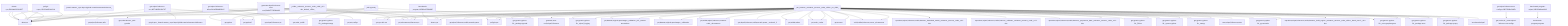 graph TD
    app-mlperf-inference,d775cac873ee4231_(_nvidia,_retinanet,_tensorrt,_cuda,_valid,_r4.1-dev_default,_offline_) --> detect,os
    app-mlperf-inference,d775cac873ee4231_(_nvidia,_retinanet,_tensorrt,_cuda,_valid,_r4.1-dev_default,_offline_) --> get,sys-utils-cm
    app-mlperf-inference,d775cac873ee4231_(_nvidia,_retinanet,_tensorrt,_cuda,_valid,_r4.1-dev_default,_offline_) --> get,python
    get-mlperf-inference-src,4b57186581024797 --> detect,os
    get-mlperf-inference-src,4b57186581024797 --> get,python3
    get-git-repo,ed603e7292974f10_(_branch.master,_repo.https://github.com/mlcommons/inference_) --> detect,os
    get-mlperf-inference-src,4b57186581024797 --> get,git,repo,_branch.master,_repo.https://github.com/mlcommons/inference
    app-mlperf-inference,d775cac873ee4231_(_nvidia,_retinanet,_tensorrt,_cuda,_valid,_r4.1-dev_default,_offline_) --> get,mlcommons,inference,src
    pull-git-repo,c23132ed65c4421d --> detect,os
    app-mlperf-inference,d775cac873ee4231_(_nvidia,_retinanet,_tensorrt,_cuda,_valid,_r4.1-dev_default,_offline_) --> pull,git,repo
    get-mlperf-inference-utils,e341e5f86d8342e5 --> get,mlperf,inference,src
    app-mlperf-inference,d775cac873ee4231_(_nvidia,_retinanet,_tensorrt,_cuda,_valid,_r4.1-dev_default,_offline_) --> get,mlperf,inference,utils
    get-cuda-devices,7a3ede4d3558427a_(_with-pycuda_) --> get,cuda,_toolkit
    get-cuda-devices,7a3ede4d3558427a_(_with-pycuda_) --> get,python3
    get-cuda-devices,7a3ede4d3558427a_(_with-pycuda_) --> get,generic-python-lib,_package.pycuda
    get-cuda-devices,7a3ede4d3558427a_(_with-pycuda_) --> get,generic-python-lib,_package.numpy
    app-mlperf-inference,d775cac873ee4231_(_nvidia,_retinanet,_tensorrt,_cuda,_valid,_r4.1-dev_default,_offline_) --> get,cuda-devices,_with-pycuda
    app-mlperf-inference-nvidia,bc3b17fb430f4732_(_run_harness,_retinanet,_tensorrt,_cuda,_offline,_rtx_4090_) --> detect,os
    detect-cpu,586c8a43320142f7 --> detect,os
    app-mlperf-inference-nvidia,bc3b17fb430f4732_(_run_harness,_retinanet,_tensorrt,_cuda,_offline,_rtx_4090_) --> detect,cpu
    app-mlperf-inference-nvidia,bc3b17fb430f4732_(_run_harness,_retinanet,_tensorrt,_cuda,_offline,_rtx_4090_) --> get,sys-utils-cm
    app-mlperf-inference-nvidia,bc3b17fb430f4732_(_run_harness,_retinanet,_tensorrt,_cuda,_offline,_rtx_4090_) --> get,mlperf,inference,nvidia,scratch,space
    app-mlperf-inference-nvidia,bc3b17fb430f4732_(_run_harness,_retinanet,_tensorrt,_cuda,_offline,_rtx_4090_) --> get,generic-python-lib,_mlperf_logging
    app-mlperf-inference-nvidia,bc3b17fb430f4732_(_run_harness,_retinanet,_tensorrt,_cuda,_offline,_rtx_4090_) --> get,dataset,original,openimages,_validation,_full,_custom-annotations
    app-mlperf-inference-nvidia,bc3b17fb430f4732_(_run_harness,_retinanet,_tensorrt,_cuda,_offline,_rtx_4090_) --> get,dataset,original,openimages,_calibration
    app-mlperf-inference-nvidia,bc3b17fb430f4732_(_run_harness,_retinanet,_tensorrt,_cuda,_offline,_rtx_4090_) --> get,mlcommons,inference,src
    app-mlperf-inference-nvidia,bc3b17fb430f4732_(_run_harness,_retinanet,_tensorrt,_cuda,_offline,_rtx_4090_) --> get,nvidia,mlperf,inference,common-code,_mlcommons
    pull-git-repo,c23132ed65c4421d --> detect,os
    app-mlperf-inference-nvidia,bc3b17fb430f4732_(_run_harness,_retinanet,_tensorrt,_cuda,_offline,_rtx_4090_) --> pull,git,repo
    generate-mlperf-inference-user-conf,3af4475745964b93 --> detect,os
    detect-cpu,586c8a43320142f7 --> detect,os
    generate-mlperf-inference-user-conf,3af4475745964b93 --> detect,cpu
    generate-mlperf-inference-user-conf,3af4475745964b93 --> get,python
    generate-mlperf-inference-user-conf,3af4475745964b93 --> get,mlcommons,inference,src
    get-mlperf-inference-sut-configs,c2fbf72009e2445b --> get,cache,dir,_name.mlperf-inference-sut-configs
    generate-mlperf-inference-user-conf,3af4475745964b93 --> get,sut,configs
    app-mlperf-inference-nvidia,bc3b17fb430f4732_(_run_harness,_retinanet,_tensorrt,_cuda,_offline,_rtx_4090_) --> generate,user-conf,mlperf,inference
    app-mlperf-inference-nvidia,bc3b17fb430f4732_(_run_harness,_retinanet,_tensorrt,_cuda,_offline,_rtx_4090_) --> get,generic-python-lib,_package.pycuda
    app-mlperf-inference-nvidia,bc3b17fb430f4732_(_run_harness,_retinanet,_tensorrt,_cuda,_offline,_rtx_4090_) --> get,nvidia,mitten
    app-mlperf-inference-nvidia,bc3b17fb430f4732_(_run_harness,_retinanet,_tensorrt,_cuda,_offline,_rtx_4090_) --> get,cuda,_cudnn
    app-mlperf-inference-nvidia,bc3b17fb430f4732_(_run_harness,_retinanet,_tensorrt,_cuda,_offline,_rtx_4090_) --> get,tensorrt
    app-mlperf-inference-nvidia,bc3b17fb430f4732_(_run_harness,_retinanet,_tensorrt,_cuda,_offline,_rtx_4090_) --> build,nvidia,inference,server,_mlcommons
    app-mlperf-inference-nvidia,bc3b17fb430f4732_(_build_engine,_retinanet,_tensorrt,_cuda,_offline,_batch_size.2,_v4.1-dev_) --> detect,os
    detect-cpu,586c8a43320142f7 --> detect,os
    app-mlperf-inference-nvidia,bc3b17fb430f4732_(_build_engine,_retinanet,_tensorrt,_cuda,_offline,_batch_size.2,_v4.1-dev_) --> detect,cpu
    app-mlperf-inference-nvidia,bc3b17fb430f4732_(_build_engine,_retinanet,_tensorrt,_cuda,_offline,_batch_size.2,_v4.1-dev_) --> get,sys-utils-cm
    app-mlperf-inference-nvidia,bc3b17fb430f4732_(_build_engine,_retinanet,_tensorrt,_cuda,_offline,_batch_size.2,_v4.1-dev_) --> get,mlperf,inference,nvidia,scratch,space,_version.4_0
    app-mlperf-inference-nvidia,bc3b17fb430f4732_(_build_engine,_retinanet,_tensorrt,_cuda,_offline,_batch_size.2,_v4.1-dev_) --> get,generic-python-lib,_mlperf_logging
    app-mlperf-inference-nvidia,bc3b17fb430f4732_(_build_engine,_retinanet,_tensorrt,_cuda,_offline,_batch_size.2,_v4.1-dev_) --> get,dataset,original,openimages,_validation,_full,_custom-annotations
    app-mlperf-inference-nvidia,bc3b17fb430f4732_(_build_engine,_retinanet,_tensorrt,_cuda,_offline,_batch_size.2,_v4.1-dev_) --> get,dataset,original,openimages,_calibration
    app-mlperf-inference-nvidia,bc3b17fb430f4732_(_build_engine,_retinanet,_tensorrt,_cuda,_offline,_batch_size.2,_v4.1-dev_) --> get,mlcommons,inference,src
    app-mlperf-inference-nvidia,bc3b17fb430f4732_(_build_engine,_retinanet,_tensorrt,_cuda,_offline,_batch_size.2,_v4.1-dev_) --> get,nvidia,mlperf,inference,common-code,_mlcommons
    pull-git-repo,c23132ed65c4421d --> detect,os
    app-mlperf-inference-nvidia,bc3b17fb430f4732_(_build_engine,_retinanet,_tensorrt,_cuda,_offline,_batch_size.2,_v4.1-dev_) --> pull,git,repo
    app-mlperf-inference-nvidia,bc3b17fb430f4732_(_build_engine,_retinanet,_tensorrt,_cuda,_offline,_batch_size.2,_v4.1-dev_) --> get,generic-python-lib,_package.pycuda
    app-mlperf-inference-nvidia,bc3b17fb430f4732_(_build_engine,_retinanet,_tensorrt,_cuda,_offline,_batch_size.2,_v4.1-dev_) --> get,nvidia,mitten
    app-mlperf-inference-nvidia,bc3b17fb430f4732_(_build_engine,_retinanet,_tensorrt,_cuda,_offline,_batch_size.2,_v4.1-dev_) --> get,cuda,_cudnn
    app-mlperf-inference-nvidia,bc3b17fb430f4732_(_build_engine,_retinanet,_tensorrt,_cuda,_offline,_batch_size.2,_v4.1-dev_) --> get,tensorrt
    app-mlperf-inference-nvidia,bc3b17fb430f4732_(_build_engine,_retinanet,_tensorrt,_cuda,_offline,_batch_size.2,_v4.1-dev_) --> build,nvidia,inference,server,_mlcommons
    app-mlperf-inference-nvidia,bc3b17fb430f4732_(_build_engine,_retinanet,_tensorrt,_cuda,_offline,_batch_size.2,_v4.1-dev_) --> reproduce,mlperf,inference,nvidia,harness,_preprocess_data,_retinanet,_tensorrt,_cuda,_v4.1-dev
    app-mlperf-inference-nvidia,bc3b17fb430f4732_(_build_engine,_retinanet,_tensorrt,_cuda,_offline,_batch_size.2,_v4.1-dev_) --> reproduce,mlperf,inference,nvidia,harness,_download_model,_retinanet,_tensorrt,_cuda,_v4.1-dev
    app-mlperf-inference-nvidia,bc3b17fb430f4732_(_build_engine,_retinanet,_tensorrt,_cuda,_offline,_batch_size.2,_v4.1-dev_) --> reproduce,mlperf,inference,nvidia,harness,_calibrate,_retinanet,_tensorrt,_cuda,_v4.1-dev
    app-mlperf-inference-nvidia,bc3b17fb430f4732_(_build_engine,_retinanet,_tensorrt,_cuda,_offline,_batch_size.2,_v4.1-dev_) --> get,generic-python-lib,_Pillow
    app-mlperf-inference-nvidia,bc3b17fb430f4732_(_build_engine,_retinanet,_tensorrt,_cuda,_offline,_batch_size.2,_v4.1-dev_) --> get,generic-python-lib,_opencv-python
    app-mlperf-inference-nvidia,bc3b17fb430f4732_(_build_engine,_retinanet,_tensorrt,_cuda,_offline,_batch_size.2,_v4.1-dev_) --> get,generic-python-lib,_numpy
    app-mlperf-inference-nvidia,bc3b17fb430f4732_(_build_engine,_retinanet,_tensorrt,_cuda,_offline,_batch_size.2,_v4.1-dev_) --> get,generic-python-lib,_pycocotools
    app-mlperf-inference-nvidia,bc3b17fb430f4732_(_build_engine,_retinanet,_tensorrt,_cuda,_offline,_batch_size.2,_v4.1-dev_) --> get,generic-python-lib,_onnx-graphsurgeon
    app-mlperf-inference-nvidia,bc3b17fb430f4732_(_build_engine,_retinanet,_tensorrt,_cuda,_offline,_batch_size.2,_v4.1-dev_) --> get,generic-python-lib,_package.onnx
    app-mlperf-inference-nvidia,bc3b17fb430f4732_(_build_engine,_retinanet,_tensorrt,_cuda,_offline,_batch_size.2,_v4.1-dev_) --> get,generic-python-lib,_package.sympy
    app-mlperf-inference-nvidia,bc3b17fb430f4732_(_build_engine,_retinanet,_tensorrt,_cuda,_offline,_batch_size.2,_v4.1-dev_) --> save,mlperf,inference,state
    app-mlperf-inference-nvidia,bc3b17fb430f4732_(_run_harness,_retinanet,_tensorrt,_cuda,_offline,_rtx_4090_) --> reproduce,mlperf,inference,nvidia,harness,_build_engine,_retinanet,_tensorrt,_cuda,_offline,_batch_size.2,_v4.1-dev
    app-mlperf-inference-nvidia,bc3b17fb430f4732_(_run_harness,_retinanet,_tensorrt,_cuda,_offline,_rtx_4090_) --> reproduce,mlperf,inference,nvidia,harness,_preprocess_data,_retinanet,_tensorrt,_cuda,_v4.1-dev
    app-mlperf-inference-nvidia,bc3b17fb430f4732_(_run_harness,_retinanet,_tensorrt,_cuda,_offline,_rtx_4090_) --> get,generic-python-lib,_Pillow
    app-mlperf-inference-nvidia,bc3b17fb430f4732_(_run_harness,_retinanet,_tensorrt,_cuda,_offline,_rtx_4090_) --> get,generic-python-lib,_opencv-python
    app-mlperf-inference-nvidia,bc3b17fb430f4732_(_run_harness,_retinanet,_tensorrt,_cuda,_offline,_rtx_4090_) --> get,generic-python-lib,_numpy
    app-mlperf-inference-nvidia,bc3b17fb430f4732_(_run_harness,_retinanet,_tensorrt,_cuda,_offline,_rtx_4090_) --> get,generic-python-lib,_pycocotools
    app-mlperf-inference-nvidia,bc3b17fb430f4732_(_run_harness,_retinanet,_tensorrt,_cuda,_offline,_rtx_4090_) --> get,generic-python-lib,_onnx-graphsurgeon
    app-mlperf-inference-nvidia,bc3b17fb430f4732_(_run_harness,_retinanet,_tensorrt,_cuda,_offline,_rtx_4090_) --> get,generic-python-lib,_package.onnx
    app-mlperf-inference-nvidia,bc3b17fb430f4732_(_run_harness,_retinanet,_tensorrt,_cuda,_offline,_rtx_4090_) --> get,generic-python-lib,_package.sympy
    detect-cpu,586c8a43320142f7 --> detect,os
    benchmark-program,19f369ef47084895 --> detect,cpu
    benchmark-program-mlperf,cfff0132a8aa4018 --> benchmark-program,program
    app-mlperf-inference-nvidia,bc3b17fb430f4732_(_run_harness,_retinanet,_tensorrt,_cuda,_offline,_rtx_4090_) --> benchmark-mlperf